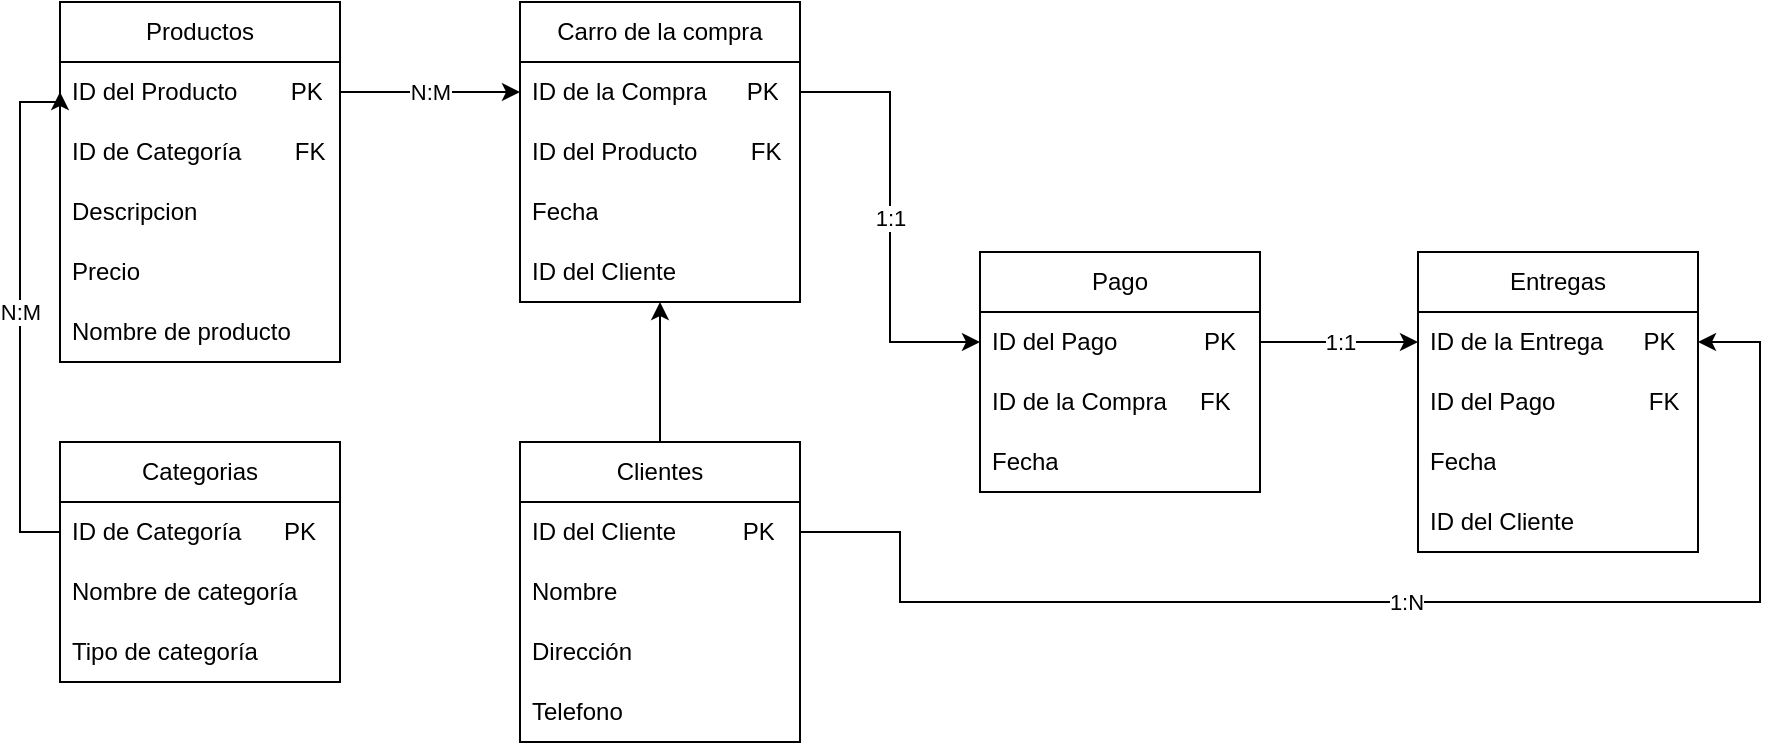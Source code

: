 <mxfile version="21.1.5" type="github">
  <diagram name="Página-1" id="9ZS-Jl-BbvdF4fHM1z0S">
    <mxGraphModel dx="1434" dy="782" grid="1" gridSize="10" guides="1" tooltips="1" connect="1" arrows="1" fold="1" page="1" pageScale="1" pageWidth="827" pageHeight="1169" math="0" shadow="0">
      <root>
        <mxCell id="0" />
        <mxCell id="1" parent="0" />
        <mxCell id="hvve4yksU9IOmXk8yyJ8-1" value="Categorias" style="swimlane;fontStyle=0;childLayout=stackLayout;horizontal=1;startSize=30;horizontalStack=0;resizeParent=1;resizeParentMax=0;resizeLast=0;collapsible=1;marginBottom=0;whiteSpace=wrap;html=1;" vertex="1" parent="1">
          <mxGeometry x="70" y="330" width="140" height="120" as="geometry" />
        </mxCell>
        <mxCell id="hvve4yksU9IOmXk8yyJ8-2" value="ID de Categoría" style="text;strokeColor=none;fillColor=none;align=left;verticalAlign=middle;spacingLeft=4;spacingRight=4;overflow=hidden;points=[[0,0.5],[1,0.5]];portConstraint=eastwest;rotatable=0;whiteSpace=wrap;html=1;" vertex="1" parent="hvve4yksU9IOmXk8yyJ8-1">
          <mxGeometry y="30" width="140" height="30" as="geometry" />
        </mxCell>
        <mxCell id="hvve4yksU9IOmXk8yyJ8-3" value="Nombre de categoría" style="text;strokeColor=none;fillColor=none;align=left;verticalAlign=middle;spacingLeft=4;spacingRight=4;overflow=hidden;points=[[0,0.5],[1,0.5]];portConstraint=eastwest;rotatable=0;whiteSpace=wrap;html=1;" vertex="1" parent="hvve4yksU9IOmXk8yyJ8-1">
          <mxGeometry y="60" width="140" height="30" as="geometry" />
        </mxCell>
        <mxCell id="hvve4yksU9IOmXk8yyJ8-4" value="Tipo de categoría" style="text;strokeColor=none;fillColor=none;align=left;verticalAlign=middle;spacingLeft=4;spacingRight=4;overflow=hidden;points=[[0,0.5],[1,0.5]];portConstraint=eastwest;rotatable=0;whiteSpace=wrap;html=1;" vertex="1" parent="hvve4yksU9IOmXk8yyJ8-1">
          <mxGeometry y="90" width="140" height="30" as="geometry" />
        </mxCell>
        <mxCell id="hvve4yksU9IOmXk8yyJ8-5" value="Carro de la compra" style="swimlane;fontStyle=0;childLayout=stackLayout;horizontal=1;startSize=30;horizontalStack=0;resizeParent=1;resizeParentMax=0;resizeLast=0;collapsible=1;marginBottom=0;whiteSpace=wrap;html=1;" vertex="1" parent="1">
          <mxGeometry x="300" y="110" width="140" height="150" as="geometry" />
        </mxCell>
        <mxCell id="hvve4yksU9IOmXk8yyJ8-6" value="ID de la Compra&amp;nbsp;&amp;nbsp;&amp;nbsp;&amp;nbsp;&amp;nbsp; PK" style="text;strokeColor=none;fillColor=none;align=left;verticalAlign=middle;spacingLeft=4;spacingRight=4;overflow=hidden;points=[[0,0.5],[1,0.5]];portConstraint=eastwest;rotatable=0;whiteSpace=wrap;html=1;" vertex="1" parent="hvve4yksU9IOmXk8yyJ8-5">
          <mxGeometry y="30" width="140" height="30" as="geometry" />
        </mxCell>
        <mxCell id="hvve4yksU9IOmXk8yyJ8-56" value="ID del Producto&amp;nbsp;&amp;nbsp;&amp;nbsp;&amp;nbsp;&amp;nbsp;&amp;nbsp;&amp;nbsp; FK" style="text;strokeColor=none;fillColor=none;align=left;verticalAlign=middle;spacingLeft=4;spacingRight=4;overflow=hidden;points=[[0,0.5],[1,0.5]];portConstraint=eastwest;rotatable=0;whiteSpace=wrap;html=1;" vertex="1" parent="hvve4yksU9IOmXk8yyJ8-5">
          <mxGeometry y="60" width="140" height="30" as="geometry" />
        </mxCell>
        <mxCell id="hvve4yksU9IOmXk8yyJ8-8" value="Fecha" style="text;strokeColor=none;fillColor=none;align=left;verticalAlign=middle;spacingLeft=4;spacingRight=4;overflow=hidden;points=[[0,0.5],[1,0.5]];portConstraint=eastwest;rotatable=0;whiteSpace=wrap;html=1;" vertex="1" parent="hvve4yksU9IOmXk8yyJ8-5">
          <mxGeometry y="90" width="140" height="30" as="geometry" />
        </mxCell>
        <mxCell id="hvve4yksU9IOmXk8yyJ8-7" value="ID del Cliente" style="text;strokeColor=none;fillColor=none;align=left;verticalAlign=middle;spacingLeft=4;spacingRight=4;overflow=hidden;points=[[0,0.5],[1,0.5]];portConstraint=eastwest;rotatable=0;whiteSpace=wrap;html=1;" vertex="1" parent="hvve4yksU9IOmXk8yyJ8-5">
          <mxGeometry y="120" width="140" height="30" as="geometry" />
        </mxCell>
        <mxCell id="hvve4yksU9IOmXk8yyJ8-9" value="Entregas" style="swimlane;fontStyle=0;childLayout=stackLayout;horizontal=1;startSize=30;horizontalStack=0;resizeParent=1;resizeParentMax=0;resizeLast=0;collapsible=1;marginBottom=0;whiteSpace=wrap;html=1;" vertex="1" parent="1">
          <mxGeometry x="749" y="235" width="140" height="150" as="geometry" />
        </mxCell>
        <mxCell id="hvve4yksU9IOmXk8yyJ8-10" value="ID de la Entrega&amp;nbsp;&amp;nbsp;&amp;nbsp;&amp;nbsp;&amp;nbsp; PK" style="text;strokeColor=none;fillColor=none;align=left;verticalAlign=middle;spacingLeft=4;spacingRight=4;overflow=hidden;points=[[0,0.5],[1,0.5]];portConstraint=eastwest;rotatable=0;whiteSpace=wrap;html=1;" vertex="1" parent="hvve4yksU9IOmXk8yyJ8-9">
          <mxGeometry y="30" width="140" height="30" as="geometry" />
        </mxCell>
        <mxCell id="hvve4yksU9IOmXk8yyJ8-45" value="ID del Pago&amp;nbsp;&amp;nbsp;&amp;nbsp;&amp;nbsp;&amp;nbsp;&amp;nbsp;&amp;nbsp;&amp;nbsp;&amp;nbsp;&amp;nbsp;&amp;nbsp;&amp;nbsp;&amp;nbsp; FK" style="text;strokeColor=none;fillColor=none;align=left;verticalAlign=middle;spacingLeft=4;spacingRight=4;overflow=hidden;points=[[0,0.5],[1,0.5]];portConstraint=eastwest;rotatable=0;whiteSpace=wrap;html=1;" vertex="1" parent="hvve4yksU9IOmXk8yyJ8-9">
          <mxGeometry y="60" width="140" height="30" as="geometry" />
        </mxCell>
        <mxCell id="hvve4yksU9IOmXk8yyJ8-12" value="Fecha" style="text;strokeColor=none;fillColor=none;align=left;verticalAlign=middle;spacingLeft=4;spacingRight=4;overflow=hidden;points=[[0,0.5],[1,0.5]];portConstraint=eastwest;rotatable=0;whiteSpace=wrap;html=1;" vertex="1" parent="hvve4yksU9IOmXk8yyJ8-9">
          <mxGeometry y="90" width="140" height="30" as="geometry" />
        </mxCell>
        <mxCell id="hvve4yksU9IOmXk8yyJ8-11" value="ID del Cliente" style="text;strokeColor=none;fillColor=none;align=left;verticalAlign=middle;spacingLeft=4;spacingRight=4;overflow=hidden;points=[[0,0.5],[1,0.5]];portConstraint=eastwest;rotatable=0;whiteSpace=wrap;html=1;" vertex="1" parent="hvve4yksU9IOmXk8yyJ8-9">
          <mxGeometry y="120" width="140" height="30" as="geometry" />
        </mxCell>
        <mxCell id="hvve4yksU9IOmXk8yyJ8-29" style="edgeStyle=orthogonalEdgeStyle;rounded=0;orthogonalLoop=1;jettySize=auto;html=1;entryX=0.5;entryY=1;entryDx=0;entryDy=0;" edge="1" parent="1" source="hvve4yksU9IOmXk8yyJ8-13" target="hvve4yksU9IOmXk8yyJ8-5">
          <mxGeometry relative="1" as="geometry" />
        </mxCell>
        <mxCell id="hvve4yksU9IOmXk8yyJ8-13" value="Clientes" style="swimlane;fontStyle=0;childLayout=stackLayout;horizontal=1;startSize=30;horizontalStack=0;resizeParent=1;resizeParentMax=0;resizeLast=0;collapsible=1;marginBottom=0;whiteSpace=wrap;html=1;" vertex="1" parent="1">
          <mxGeometry x="300" y="330" width="140" height="150" as="geometry" />
        </mxCell>
        <mxCell id="hvve4yksU9IOmXk8yyJ8-14" value="ID del Cliente&amp;nbsp;&amp;nbsp;&amp;nbsp;&amp;nbsp;&amp;nbsp;&amp;nbsp;&amp;nbsp;&amp;nbsp;&amp;nbsp; PK" style="text;strokeColor=none;fillColor=none;align=left;verticalAlign=middle;spacingLeft=4;spacingRight=4;overflow=hidden;points=[[0,0.5],[1,0.5]];portConstraint=eastwest;rotatable=0;whiteSpace=wrap;html=1;" vertex="1" parent="hvve4yksU9IOmXk8yyJ8-13">
          <mxGeometry y="30" width="140" height="30" as="geometry" />
        </mxCell>
        <mxCell id="hvve4yksU9IOmXk8yyJ8-15" value="Nombre&lt;span style=&quot;white-space: pre;&quot;&gt;	&lt;/span&gt;" style="text;strokeColor=none;fillColor=none;align=left;verticalAlign=middle;spacingLeft=4;spacingRight=4;overflow=hidden;points=[[0,0.5],[1,0.5]];portConstraint=eastwest;rotatable=0;whiteSpace=wrap;html=1;" vertex="1" parent="hvve4yksU9IOmXk8yyJ8-13">
          <mxGeometry y="60" width="140" height="30" as="geometry" />
        </mxCell>
        <mxCell id="hvve4yksU9IOmXk8yyJ8-25" value="Dirección" style="text;strokeColor=none;fillColor=none;align=left;verticalAlign=middle;spacingLeft=4;spacingRight=4;overflow=hidden;points=[[0,0.5],[1,0.5]];portConstraint=eastwest;rotatable=0;whiteSpace=wrap;html=1;" vertex="1" parent="hvve4yksU9IOmXk8yyJ8-13">
          <mxGeometry y="90" width="140" height="30" as="geometry" />
        </mxCell>
        <mxCell id="hvve4yksU9IOmXk8yyJ8-16" value="Telefono" style="text;strokeColor=none;fillColor=none;align=left;verticalAlign=middle;spacingLeft=4;spacingRight=4;overflow=hidden;points=[[0,0.5],[1,0.5]];portConstraint=eastwest;rotatable=0;whiteSpace=wrap;html=1;" vertex="1" parent="hvve4yksU9IOmXk8yyJ8-13">
          <mxGeometry y="120" width="140" height="30" as="geometry" />
        </mxCell>
        <mxCell id="hvve4yksU9IOmXk8yyJ8-17" value="Productos" style="swimlane;fontStyle=0;childLayout=stackLayout;horizontal=1;startSize=30;horizontalStack=0;resizeParent=1;resizeParentMax=0;resizeLast=0;collapsible=1;marginBottom=0;whiteSpace=wrap;html=1;" vertex="1" parent="1">
          <mxGeometry x="70" y="110" width="140" height="180" as="geometry" />
        </mxCell>
        <mxCell id="hvve4yksU9IOmXk8yyJ8-18" value="ID del Producto&amp;nbsp;&amp;nbsp;&amp;nbsp;&amp;nbsp;&amp;nbsp;&amp;nbsp;&amp;nbsp; PK" style="text;strokeColor=none;fillColor=none;align=left;verticalAlign=middle;spacingLeft=4;spacingRight=4;overflow=hidden;points=[[0,0.5],[1,0.5]];portConstraint=eastwest;rotatable=0;whiteSpace=wrap;html=1;" vertex="1" parent="hvve4yksU9IOmXk8yyJ8-17">
          <mxGeometry y="30" width="140" height="30" as="geometry" />
        </mxCell>
        <mxCell id="hvve4yksU9IOmXk8yyJ8-19" value="ID de Categoría&amp;nbsp;&amp;nbsp;&amp;nbsp;&amp;nbsp;&amp;nbsp;&amp;nbsp;&amp;nbsp; FK" style="text;strokeColor=none;fillColor=none;align=left;verticalAlign=middle;spacingLeft=4;spacingRight=4;overflow=hidden;points=[[0,0.5],[1,0.5]];portConstraint=eastwest;rotatable=0;whiteSpace=wrap;html=1;" vertex="1" parent="hvve4yksU9IOmXk8yyJ8-17">
          <mxGeometry y="60" width="140" height="30" as="geometry" />
        </mxCell>
        <mxCell id="hvve4yksU9IOmXk8yyJ8-37" value="Descripcion" style="text;strokeColor=none;fillColor=none;align=left;verticalAlign=middle;spacingLeft=4;spacingRight=4;overflow=hidden;points=[[0,0.5],[1,0.5]];portConstraint=eastwest;rotatable=0;whiteSpace=wrap;html=1;" vertex="1" parent="hvve4yksU9IOmXk8yyJ8-17">
          <mxGeometry y="90" width="140" height="30" as="geometry" />
        </mxCell>
        <mxCell id="hvve4yksU9IOmXk8yyJ8-40" value="Precio" style="text;strokeColor=none;fillColor=none;align=left;verticalAlign=middle;spacingLeft=4;spacingRight=4;overflow=hidden;points=[[0,0.5],[1,0.5]];portConstraint=eastwest;rotatable=0;whiteSpace=wrap;html=1;" vertex="1" parent="hvve4yksU9IOmXk8yyJ8-17">
          <mxGeometry y="120" width="140" height="30" as="geometry" />
        </mxCell>
        <mxCell id="hvve4yksU9IOmXk8yyJ8-20" value="Nombre de producto" style="text;strokeColor=none;fillColor=none;align=left;verticalAlign=middle;spacingLeft=4;spacingRight=4;overflow=hidden;points=[[0,0.5],[1,0.5]];portConstraint=eastwest;rotatable=0;whiteSpace=wrap;html=1;" vertex="1" parent="hvve4yksU9IOmXk8yyJ8-17">
          <mxGeometry y="150" width="140" height="30" as="geometry" />
        </mxCell>
        <mxCell id="hvve4yksU9IOmXk8yyJ8-33" value="1:1" style="edgeStyle=orthogonalEdgeStyle;rounded=0;orthogonalLoop=1;jettySize=auto;html=1;entryX=0;entryY=0.5;entryDx=0;entryDy=0;" edge="1" parent="1" source="hvve4yksU9IOmXk8yyJ8-21" target="hvve4yksU9IOmXk8yyJ8-10">
          <mxGeometry relative="1" as="geometry">
            <Array as="points">
              <mxPoint x="680" y="280" />
              <mxPoint x="680" y="280" />
            </Array>
          </mxGeometry>
        </mxCell>
        <mxCell id="hvve4yksU9IOmXk8yyJ8-21" value="Pago" style="swimlane;fontStyle=0;childLayout=stackLayout;horizontal=1;startSize=30;horizontalStack=0;resizeParent=1;resizeParentMax=0;resizeLast=0;collapsible=1;marginBottom=0;whiteSpace=wrap;html=1;" vertex="1" parent="1">
          <mxGeometry x="530" y="235" width="140" height="120" as="geometry" />
        </mxCell>
        <mxCell id="hvve4yksU9IOmXk8yyJ8-22" value="ID del Pago&amp;nbsp;&amp;nbsp;&amp;nbsp;&amp;nbsp;&amp;nbsp;&amp;nbsp;&amp;nbsp;&amp;nbsp;&amp;nbsp;&amp;nbsp;&amp;nbsp;&amp;nbsp; PK" style="text;strokeColor=none;fillColor=none;align=left;verticalAlign=middle;spacingLeft=4;spacingRight=4;overflow=hidden;points=[[0,0.5],[1,0.5]];portConstraint=eastwest;rotatable=0;whiteSpace=wrap;html=1;" vertex="1" parent="hvve4yksU9IOmXk8yyJ8-21">
          <mxGeometry y="30" width="140" height="30" as="geometry" />
        </mxCell>
        <mxCell id="hvve4yksU9IOmXk8yyJ8-23" value="ID de la Compra&amp;nbsp;&amp;nbsp;&amp;nbsp;&amp;nbsp; FK" style="text;strokeColor=none;fillColor=none;align=left;verticalAlign=middle;spacingLeft=4;spacingRight=4;overflow=hidden;points=[[0,0.5],[1,0.5]];portConstraint=eastwest;rotatable=0;whiteSpace=wrap;html=1;" vertex="1" parent="hvve4yksU9IOmXk8yyJ8-21">
          <mxGeometry y="60" width="140" height="30" as="geometry" />
        </mxCell>
        <mxCell id="hvve4yksU9IOmXk8yyJ8-24" value="Fecha" style="text;strokeColor=none;fillColor=none;align=left;verticalAlign=middle;spacingLeft=4;spacingRight=4;overflow=hidden;points=[[0,0.5],[1,0.5]];portConstraint=eastwest;rotatable=0;whiteSpace=wrap;html=1;" vertex="1" parent="hvve4yksU9IOmXk8yyJ8-21">
          <mxGeometry y="90" width="140" height="30" as="geometry" />
        </mxCell>
        <mxCell id="hvve4yksU9IOmXk8yyJ8-41" value="1:N" style="edgeStyle=orthogonalEdgeStyle;rounded=0;orthogonalLoop=1;jettySize=auto;html=1;entryX=1;entryY=0.5;entryDx=0;entryDy=0;exitX=1;exitY=0.5;exitDx=0;exitDy=0;" edge="1" parent="1" source="hvve4yksU9IOmXk8yyJ8-14" target="hvve4yksU9IOmXk8yyJ8-10">
          <mxGeometry relative="1" as="geometry">
            <mxPoint x="870" y="410" as="targetPoint" />
            <Array as="points">
              <mxPoint x="490" y="375" />
              <mxPoint x="490" y="410" />
              <mxPoint x="920" y="410" />
              <mxPoint x="920" y="280" />
            </Array>
          </mxGeometry>
        </mxCell>
        <mxCell id="hvve4yksU9IOmXk8yyJ8-46" value="N:M" style="edgeStyle=orthogonalEdgeStyle;rounded=0;orthogonalLoop=1;jettySize=auto;html=1;entryX=0;entryY=0.5;entryDx=0;entryDy=0;" edge="1" parent="1" source="hvve4yksU9IOmXk8yyJ8-18" target="hvve4yksU9IOmXk8yyJ8-6">
          <mxGeometry relative="1" as="geometry" />
        </mxCell>
        <mxCell id="hvve4yksU9IOmXk8yyJ8-47" value="1:1" style="edgeStyle=orthogonalEdgeStyle;rounded=0;orthogonalLoop=1;jettySize=auto;html=1;entryX=0;entryY=0.5;entryDx=0;entryDy=0;" edge="1" parent="1" source="hvve4yksU9IOmXk8yyJ8-6" target="hvve4yksU9IOmXk8yyJ8-22">
          <mxGeometry relative="1" as="geometry" />
        </mxCell>
        <mxCell id="hvve4yksU9IOmXk8yyJ8-49" value="N:M" style="edgeStyle=orthogonalEdgeStyle;rounded=0;orthogonalLoop=1;jettySize=auto;html=1;entryX=0;entryY=0.5;entryDx=0;entryDy=0;" edge="1" parent="1" source="hvve4yksU9IOmXk8yyJ8-2" target="hvve4yksU9IOmXk8yyJ8-18">
          <mxGeometry relative="1" as="geometry">
            <Array as="points">
              <mxPoint x="50" y="375" />
              <mxPoint x="50" y="160" />
              <mxPoint x="70" y="160" />
            </Array>
          </mxGeometry>
        </mxCell>
        <mxCell id="hvve4yksU9IOmXk8yyJ8-52" value="PK" style="text;strokeColor=none;fillColor=none;align=center;verticalAlign=middle;rounded=0;whiteSpace=wrap;" vertex="1" parent="1">
          <mxGeometry x="160" y="360" width="60" height="30" as="geometry" />
        </mxCell>
      </root>
    </mxGraphModel>
  </diagram>
</mxfile>
